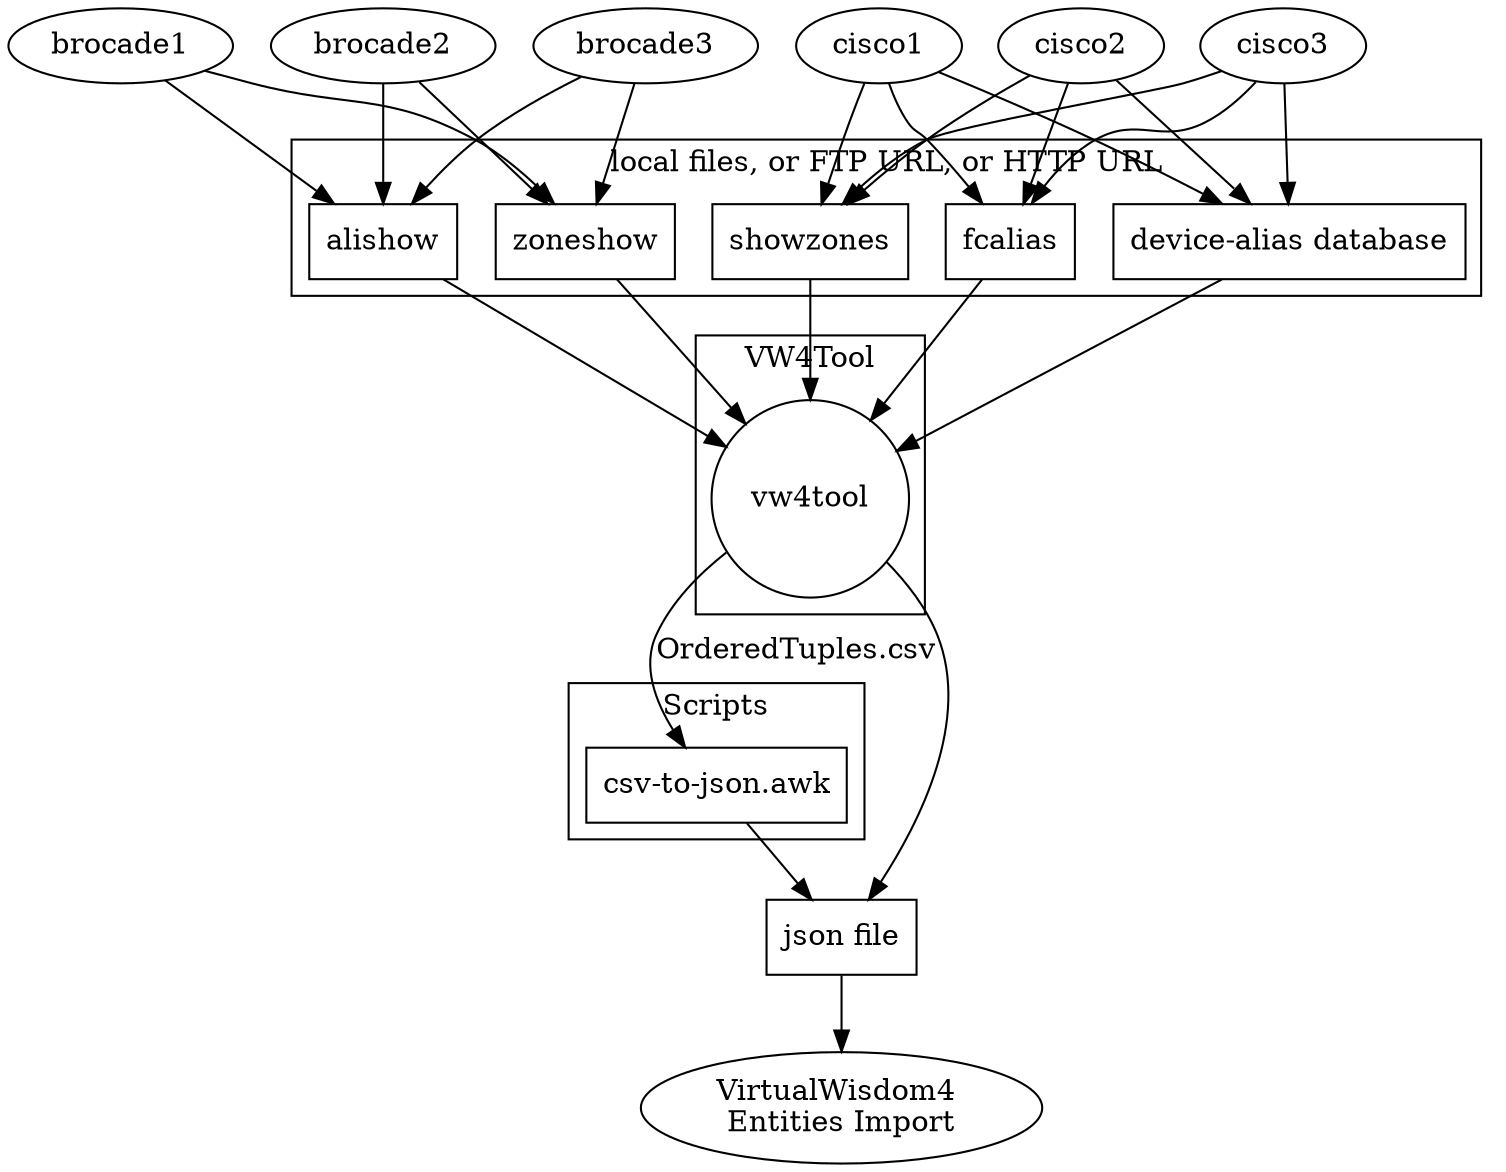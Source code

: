  
digraph TransformUDC
{
        subgraph cluster_local
        {
                label="local files, or FTP URL, or HTTP URL" ;
                node [ shape=rectangle ]
                file_zoneshow [ label="zoneshow" ]
                file_showzones [ label="showzones" ]
                file_fcalias [ label="fcalias" ]
                file_dad [ label="device-alias database" ]
                file_alishow [ label="alishow" ]
        }
        subgraph cluster_vw4tool
        {
                label="VW4Tool"
                vw4tool [ shape=circle ]
        }
        { brocade1 brocade2 brocade3 } -> { file_zoneshow file_alishow } -> vw4tool
        { cisco1 cisco2 cisco3 } -> { file_fcalias file_showzones file_dad} -> vw4tool

        subgraph cluster_scripts
        {
                label="Scripts"
                "csv-to-json.awk" [ shape=rectangle ]
        }

        vw4tool -> "csv-to-json.awk" [ label="OrderedTuples.csv" ]

        "json file" [ shape=rectangle ]
        { "csv-to-json.awk" vw4tool } -> "json file" -> "VirtualWisdom4 \nEntities Import"
}
